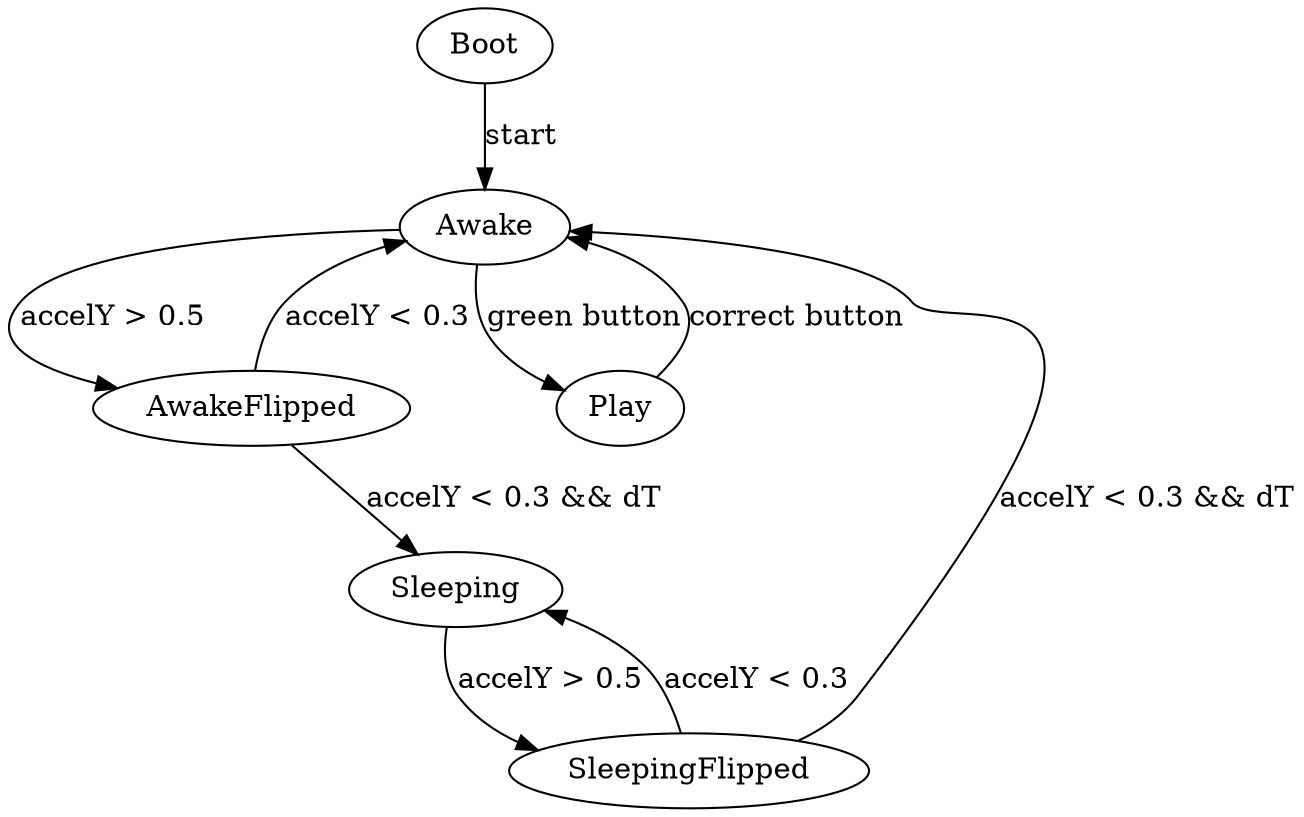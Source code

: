 digraph virtualpet {
    Boot -> Awake [label="start"];

    Awake -> AwakeFlipped [label="accelY > 0.5"];
    AwakeFlipped -> Awake [label="accelY < 0.3"];
    AwakeFlipped -> Sleeping [label="accelY < 0.3 && dT"];

    Sleeping -> SleepingFlipped [label="accelY > 0.5"];
    SleepingFlipped -> Sleeping [label="accelY < 0.3"];
    SleepingFlipped -> Awake [label="accelY < 0.3 && dT"];

    Awake -> Play [label="green button"];
    Play -> Awake [label="correct button"];
}